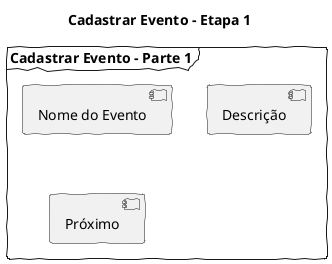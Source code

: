 @startuml
skinparam handwritten true
title Cadastrar Evento - Etapa 1

frame "Cadastrar Evento - Parte 1" {
  component "Nome do Evento"
  component "Descrição"
  component "Próximo"
}
@enduml
